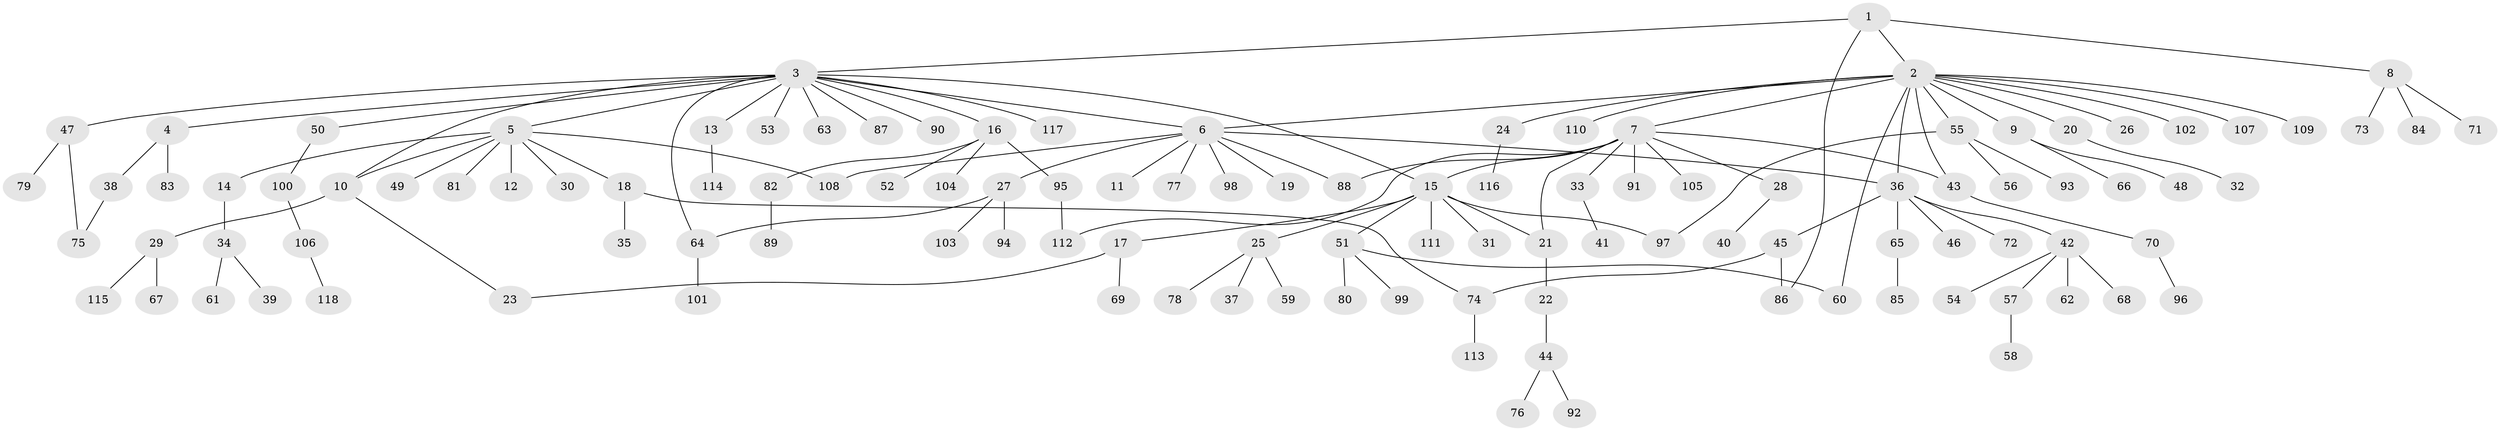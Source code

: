 // coarse degree distribution, {4: 0.04395604395604396, 17: 0.01098901098901099, 15: 0.01098901098901099, 2: 0.1978021978021978, 8: 0.01098901098901099, 10: 0.01098901098901099, 16: 0.01098901098901099, 3: 0.07692307692307693, 1: 0.5934065934065934, 5: 0.02197802197802198, 7: 0.01098901098901099}
// Generated by graph-tools (version 1.1) at 2025/41/03/06/25 10:41:49]
// undirected, 118 vertices, 133 edges
graph export_dot {
graph [start="1"]
  node [color=gray90,style=filled];
  1;
  2;
  3;
  4;
  5;
  6;
  7;
  8;
  9;
  10;
  11;
  12;
  13;
  14;
  15;
  16;
  17;
  18;
  19;
  20;
  21;
  22;
  23;
  24;
  25;
  26;
  27;
  28;
  29;
  30;
  31;
  32;
  33;
  34;
  35;
  36;
  37;
  38;
  39;
  40;
  41;
  42;
  43;
  44;
  45;
  46;
  47;
  48;
  49;
  50;
  51;
  52;
  53;
  54;
  55;
  56;
  57;
  58;
  59;
  60;
  61;
  62;
  63;
  64;
  65;
  66;
  67;
  68;
  69;
  70;
  71;
  72;
  73;
  74;
  75;
  76;
  77;
  78;
  79;
  80;
  81;
  82;
  83;
  84;
  85;
  86;
  87;
  88;
  89;
  90;
  91;
  92;
  93;
  94;
  95;
  96;
  97;
  98;
  99;
  100;
  101;
  102;
  103;
  104;
  105;
  106;
  107;
  108;
  109;
  110;
  111;
  112;
  113;
  114;
  115;
  116;
  117;
  118;
  1 -- 2;
  1 -- 3;
  1 -- 8;
  1 -- 86;
  2 -- 6;
  2 -- 7;
  2 -- 9;
  2 -- 20;
  2 -- 24;
  2 -- 26;
  2 -- 36;
  2 -- 43;
  2 -- 55;
  2 -- 60;
  2 -- 102;
  2 -- 107;
  2 -- 109;
  2 -- 110;
  3 -- 4;
  3 -- 5;
  3 -- 6;
  3 -- 10;
  3 -- 13;
  3 -- 15;
  3 -- 16;
  3 -- 47;
  3 -- 50;
  3 -- 53;
  3 -- 63;
  3 -- 64;
  3 -- 87;
  3 -- 90;
  3 -- 117;
  4 -- 38;
  4 -- 83;
  5 -- 10;
  5 -- 12;
  5 -- 14;
  5 -- 18;
  5 -- 30;
  5 -- 49;
  5 -- 81;
  5 -- 108;
  6 -- 11;
  6 -- 19;
  6 -- 27;
  6 -- 36;
  6 -- 77;
  6 -- 88;
  6 -- 98;
  6 -- 108;
  7 -- 15;
  7 -- 21;
  7 -- 28;
  7 -- 33;
  7 -- 43;
  7 -- 88;
  7 -- 91;
  7 -- 105;
  7 -- 112;
  8 -- 71;
  8 -- 73;
  8 -- 84;
  9 -- 48;
  9 -- 66;
  10 -- 23;
  10 -- 29;
  13 -- 114;
  14 -- 34;
  15 -- 17;
  15 -- 21;
  15 -- 25;
  15 -- 31;
  15 -- 51;
  15 -- 97;
  15 -- 111;
  16 -- 52;
  16 -- 82;
  16 -- 95;
  16 -- 104;
  17 -- 23;
  17 -- 69;
  18 -- 35;
  18 -- 74;
  20 -- 32;
  21 -- 22;
  22 -- 44;
  24 -- 116;
  25 -- 37;
  25 -- 59;
  25 -- 78;
  27 -- 64;
  27 -- 94;
  27 -- 103;
  28 -- 40;
  29 -- 67;
  29 -- 115;
  33 -- 41;
  34 -- 39;
  34 -- 61;
  36 -- 42;
  36 -- 45;
  36 -- 46;
  36 -- 65;
  36 -- 72;
  38 -- 75;
  42 -- 54;
  42 -- 57;
  42 -- 62;
  42 -- 68;
  43 -- 70;
  44 -- 76;
  44 -- 92;
  45 -- 74;
  45 -- 86;
  47 -- 75;
  47 -- 79;
  50 -- 100;
  51 -- 60;
  51 -- 80;
  51 -- 99;
  55 -- 56;
  55 -- 93;
  55 -- 97;
  57 -- 58;
  64 -- 101;
  65 -- 85;
  70 -- 96;
  74 -- 113;
  82 -- 89;
  95 -- 112;
  100 -- 106;
  106 -- 118;
}
